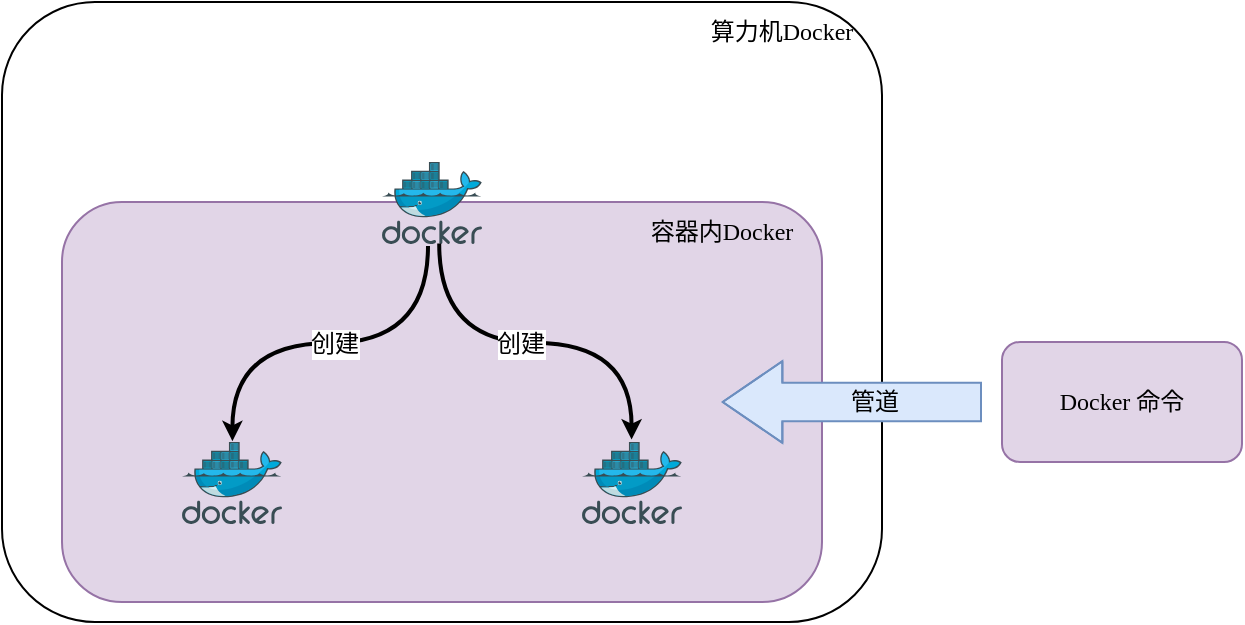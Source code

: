 <mxfile version="20.6.2" type="github">
  <diagram id="b-EEYo4kAYbu4iYK6ga9" name="第 1 页">
    <mxGraphModel dx="1121" dy="550" grid="1" gridSize="10" guides="1" tooltips="1" connect="1" arrows="1" fold="1" page="1" pageScale="1" pageWidth="827" pageHeight="1169" math="0" shadow="0">
      <root>
        <mxCell id="0" />
        <mxCell id="1" parent="0" />
        <mxCell id="Fv9OrbehqFrxujfttZ6U-3" value="" style="rounded=1;whiteSpace=wrap;html=1;fontFamily=Times New Roman;" parent="1" vertex="1">
          <mxGeometry x="40" y="40" width="440" height="310" as="geometry" />
        </mxCell>
        <mxCell id="Fv9OrbehqFrxujfttZ6U-4" value="算力机Docker" style="text;html=1;strokeColor=none;fillColor=none;align=center;verticalAlign=middle;whiteSpace=wrap;rounded=0;fontFamily=Times New Roman;" parent="1" vertex="1">
          <mxGeometry x="380" y="40" width="100" height="30" as="geometry" />
        </mxCell>
        <mxCell id="Fv9OrbehqFrxujfttZ6U-5" value="" style="rounded=1;whiteSpace=wrap;html=1;fontFamily=Times New Roman;fillColor=#e1d5e7;strokeColor=#9673a6;" parent="1" vertex="1">
          <mxGeometry x="70" y="140" width="380" height="200" as="geometry" />
        </mxCell>
        <mxCell id="Fv9OrbehqFrxujfttZ6U-6" value="" style="sketch=0;aspect=fixed;html=1;points=[];align=center;image;fontSize=12;image=img/lib/mscae/Docker.svg;fontFamily=Times New Roman;" parent="1" vertex="1">
          <mxGeometry x="230" y="120" width="50" height="41" as="geometry" />
        </mxCell>
        <mxCell id="Fv9OrbehqFrxujfttZ6U-12" value="容器内Docker" style="text;html=1;align=center;verticalAlign=middle;whiteSpace=wrap;rounded=0;fontFamily=Times New Roman;fillColor=none;strokeColor=none;" parent="1" vertex="1">
          <mxGeometry x="350" y="140" width="100" height="30" as="geometry" />
        </mxCell>
        <mxCell id="Fv9OrbehqFrxujfttZ6U-13" value="" style="sketch=0;aspect=fixed;html=1;points=[];align=center;image;fontSize=12;image=img/lib/mscae/Docker.svg;fontFamily=Times New Roman;" parent="1" vertex="1">
          <mxGeometry x="330" y="260" width="50" height="41" as="geometry" />
        </mxCell>
        <mxCell id="Fv9OrbehqFrxujfttZ6U-14" value="" style="sketch=0;aspect=fixed;html=1;points=[];align=center;image;fontSize=12;image=img/lib/mscae/Docker.svg;fontFamily=Times New Roman;" parent="1" vertex="1">
          <mxGeometry x="130" y="260" width="50" height="41" as="geometry" />
        </mxCell>
        <mxCell id="Fv9OrbehqFrxujfttZ6U-17" value="" style="endArrow=classic;html=1;rounded=1;strokeWidth=2;startSize=4;endSize=4;fillColor=#0D0D0D;exitX=0.46;exitY=1.024;exitDx=0;exitDy=0;exitPerimeter=0;entryX=0.504;entryY=-0.01;entryDx=0;entryDy=0;entryPerimeter=0;fontFamily=Times New Roman;edgeStyle=orthogonalEdgeStyle;curved=1;" parent="1" source="Fv9OrbehqFrxujfttZ6U-6" target="Fv9OrbehqFrxujfttZ6U-14" edge="1">
          <mxGeometry width="50" height="50" relative="1" as="geometry">
            <mxPoint x="220" y="230" as="sourcePoint" />
            <mxPoint x="270" y="180" as="targetPoint" />
          </mxGeometry>
        </mxCell>
        <mxCell id="Fv9OrbehqFrxujfttZ6U-19" value="创建" style="edgeLabel;html=1;align=center;verticalAlign=middle;resizable=0;points=[];fontFamily=Times New Roman;fontSize=12;" parent="Fv9OrbehqFrxujfttZ6U-17" vertex="1" connectable="0">
          <mxGeometry x="-0.024" relative="1" as="geometry">
            <mxPoint as="offset" />
          </mxGeometry>
        </mxCell>
        <mxCell id="Fv9OrbehqFrxujfttZ6U-18" value="" style="endArrow=classic;html=1;rounded=1;strokeWidth=2;startSize=4;endSize=4;fillColor=#0D0D0D;entryX=0.496;entryY=-0.029;entryDx=0;entryDy=0;entryPerimeter=0;exitX=0.572;exitY=0.995;exitDx=0;exitDy=0;exitPerimeter=0;fontFamily=Times New Roman;edgeStyle=orthogonalEdgeStyle;curved=1;" parent="1" source="Fv9OrbehqFrxujfttZ6U-6" target="Fv9OrbehqFrxujfttZ6U-13" edge="1">
          <mxGeometry width="50" height="50" relative="1" as="geometry">
            <mxPoint x="270" y="160" as="sourcePoint" />
            <mxPoint x="199.357" y="270" as="targetPoint" />
          </mxGeometry>
        </mxCell>
        <mxCell id="Fv9OrbehqFrxujfttZ6U-20" value="创建" style="edgeLabel;html=1;align=center;verticalAlign=middle;resizable=0;points=[];fontFamily=Times New Roman;fontSize=12;" parent="Fv9OrbehqFrxujfttZ6U-18" vertex="1" connectable="0">
          <mxGeometry x="-0.071" y="-1" relative="1" as="geometry">
            <mxPoint y="-1" as="offset" />
          </mxGeometry>
        </mxCell>
        <mxCell id="Fv9OrbehqFrxujfttZ6U-21" value="Docker 命令" style="rounded=1;whiteSpace=wrap;html=1;fontFamily=Times New Roman;fillColor=#e1d5e7;strokeColor=#9673a6;" parent="1" vertex="1">
          <mxGeometry x="540" y="210" width="120" height="60" as="geometry" />
        </mxCell>
        <mxCell id="Rz9PziqMSpwwDpwizSXI-1" value="" style="shape=flexArrow;endArrow=classic;html=1;rounded=0;fontFamily=Times New Roman;fontSize=12;startSize=4;endSize=9.614;curved=1;fillColor=#dae8fc;strokeColor=#6c8ebf;endWidth=20.476;targetPerimeterSpacing=14;width=19.31;entryX=0.868;entryY=0.5;entryDx=0;entryDy=0;entryPerimeter=0;" edge="1" parent="1" target="Fv9OrbehqFrxujfttZ6U-5">
          <mxGeometry width="50" height="50" relative="1" as="geometry">
            <mxPoint x="530" y="240" as="sourcePoint" />
            <mxPoint x="410" y="240" as="targetPoint" />
            <Array as="points">
              <mxPoint x="520" y="240" />
            </Array>
          </mxGeometry>
        </mxCell>
        <mxCell id="Rz9PziqMSpwwDpwizSXI-2" value="管道" style="edgeLabel;html=1;align=center;verticalAlign=middle;resizable=0;points=[];fontSize=12;fontFamily=Times New Roman;labelBackgroundColor=none;" vertex="1" connectable="0" parent="Rz9PziqMSpwwDpwizSXI-1">
          <mxGeometry x="-0.17" relative="1" as="geometry">
            <mxPoint as="offset" />
          </mxGeometry>
        </mxCell>
      </root>
    </mxGraphModel>
  </diagram>
</mxfile>
